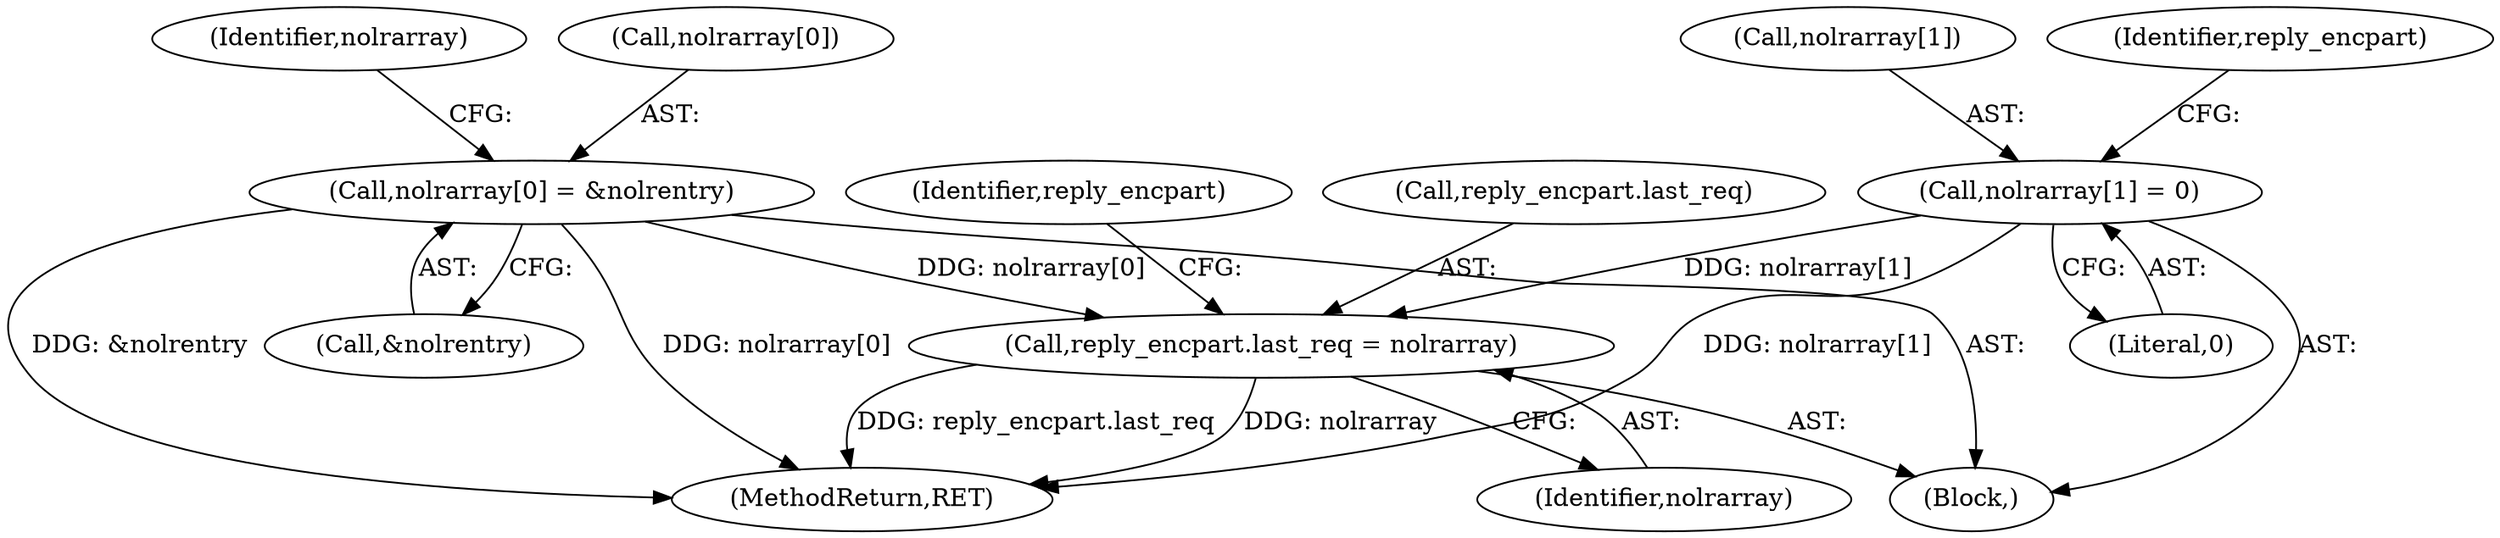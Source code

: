 digraph "0_krb5_ffb35baac6981f9e8914f8f3bffd37f284b85970_0@pointer" {
"1002042" [label="(Call,reply_encpart.last_req = nolrarray)"];
"1002037" [label="(Call,nolrarray[1] = 0)"];
"1002031" [label="(Call,nolrarray[0] = &nolrentry)"];
"1002041" [label="(Literal,0)"];
"1002031" [label="(Call,nolrarray[0] = &nolrentry)"];
"1002049" [label="(Identifier,reply_encpart)"];
"1002038" [label="(Call,nolrarray[1])"];
"1002042" [label="(Call,reply_encpart.last_req = nolrarray)"];
"1002500" [label="(MethodReturn,RET)"];
"1002037" [label="(Call,nolrarray[1] = 0)"];
"1002044" [label="(Identifier,reply_encpart)"];
"1000171" [label="(Block,)"];
"1002035" [label="(Call,&nolrentry)"];
"1002039" [label="(Identifier,nolrarray)"];
"1002046" [label="(Identifier,nolrarray)"];
"1002043" [label="(Call,reply_encpart.last_req)"];
"1002032" [label="(Call,nolrarray[0])"];
"1002042" -> "1000171"  [label="AST: "];
"1002042" -> "1002046"  [label="CFG: "];
"1002043" -> "1002042"  [label="AST: "];
"1002046" -> "1002042"  [label="AST: "];
"1002049" -> "1002042"  [label="CFG: "];
"1002042" -> "1002500"  [label="DDG: nolrarray"];
"1002042" -> "1002500"  [label="DDG: reply_encpart.last_req"];
"1002037" -> "1002042"  [label="DDG: nolrarray[1]"];
"1002031" -> "1002042"  [label="DDG: nolrarray[0]"];
"1002037" -> "1000171"  [label="AST: "];
"1002037" -> "1002041"  [label="CFG: "];
"1002038" -> "1002037"  [label="AST: "];
"1002041" -> "1002037"  [label="AST: "];
"1002044" -> "1002037"  [label="CFG: "];
"1002037" -> "1002500"  [label="DDG: nolrarray[1]"];
"1002031" -> "1000171"  [label="AST: "];
"1002031" -> "1002035"  [label="CFG: "];
"1002032" -> "1002031"  [label="AST: "];
"1002035" -> "1002031"  [label="AST: "];
"1002039" -> "1002031"  [label="CFG: "];
"1002031" -> "1002500"  [label="DDG: nolrarray[0]"];
"1002031" -> "1002500"  [label="DDG: &nolrentry"];
}
